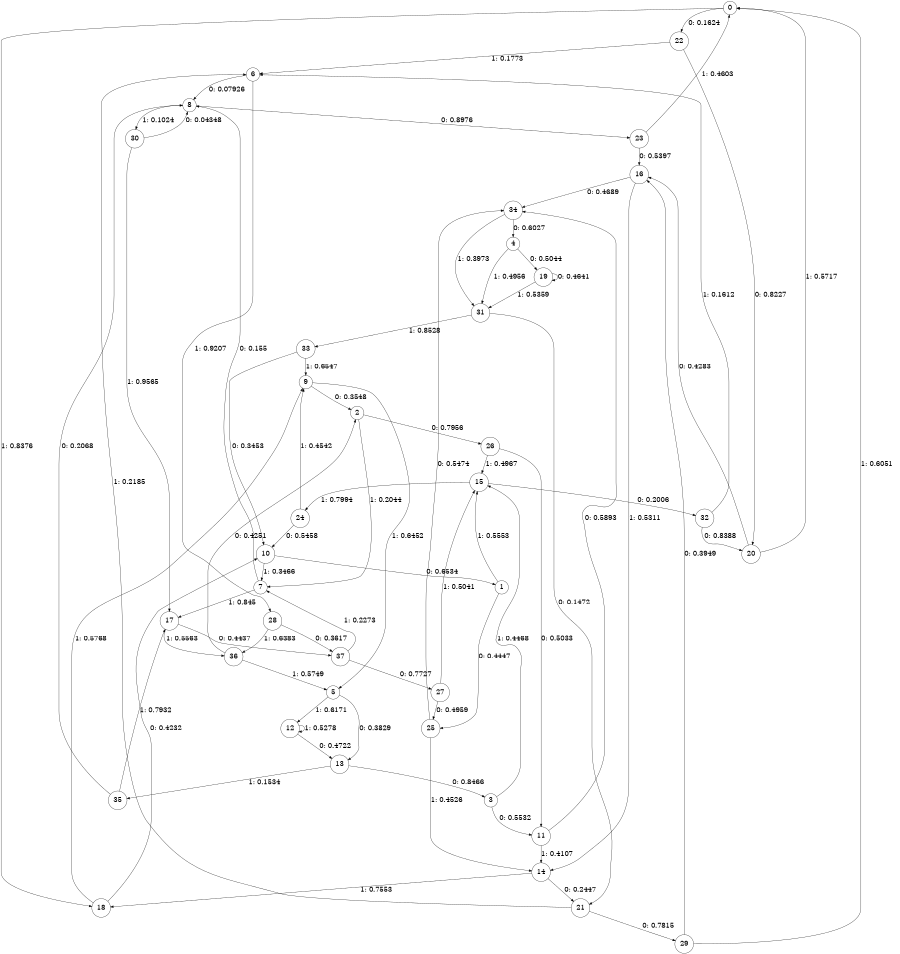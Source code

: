 digraph "ch30concat_phase3_L6" {
size = "6,8.5";
ratio = "fill";
node [shape = circle];
node [fontsize = 24];
edge [fontsize = 24];
0 -> 22 [label = "0: 0.1624   "];
0 -> 18 [label = "1: 0.8376   "];
1 -> 25 [label = "0: 0.4447   "];
1 -> 15 [label = "1: 0.5553   "];
2 -> 26 [label = "0: 0.7956   "];
2 -> 7 [label = "1: 0.2044   "];
3 -> 11 [label = "0: 0.5532   "];
3 -> 15 [label = "1: 0.4468   "];
4 -> 19 [label = "0: 0.5044   "];
4 -> 31 [label = "1: 0.4956   "];
5 -> 13 [label = "0: 0.3829   "];
5 -> 12 [label = "1: 0.6171   "];
6 -> 8 [label = "0: 0.07926  "];
6 -> 28 [label = "1: 0.9207   "];
7 -> 8 [label = "0: 0.155    "];
7 -> 17 [label = "1: 0.845    "];
8 -> 23 [label = "0: 0.8976   "];
8 -> 30 [label = "1: 0.1024   "];
9 -> 2 [label = "0: 0.3548   "];
9 -> 5 [label = "1: 0.6452   "];
10 -> 1 [label = "0: 0.6534   "];
10 -> 7 [label = "1: 0.3466   "];
11 -> 34 [label = "0: 0.5893   "];
11 -> 14 [label = "1: 0.4107   "];
12 -> 13 [label = "0: 0.4722   "];
12 -> 12 [label = "1: 0.5278   "];
13 -> 3 [label = "0: 0.8466   "];
13 -> 35 [label = "1: 0.1534   "];
14 -> 21 [label = "0: 0.2447   "];
14 -> 18 [label = "1: 0.7553   "];
15 -> 32 [label = "0: 0.2006   "];
15 -> 24 [label = "1: 0.7994   "];
16 -> 34 [label = "0: 0.4689   "];
16 -> 14 [label = "1: 0.5311   "];
17 -> 37 [label = "0: 0.4437   "];
17 -> 36 [label = "1: 0.5563   "];
18 -> 10 [label = "0: 0.4232   "];
18 -> 9 [label = "1: 0.5768   "];
19 -> 19 [label = "0: 0.4641   "];
19 -> 31 [label = "1: 0.5359   "];
20 -> 16 [label = "0: 0.4283   "];
20 -> 0 [label = "1: 0.5717   "];
21 -> 29 [label = "0: 0.7815   "];
21 -> 6 [label = "1: 0.2185   "];
22 -> 20 [label = "0: 0.8227   "];
22 -> 6 [label = "1: 0.1773   "];
23 -> 16 [label = "0: 0.5397   "];
23 -> 0 [label = "1: 0.4603   "];
24 -> 10 [label = "0: 0.5458   "];
24 -> 9 [label = "1: 0.4542   "];
25 -> 34 [label = "0: 0.5474   "];
25 -> 14 [label = "1: 0.4526   "];
26 -> 11 [label = "0: 0.5033   "];
26 -> 15 [label = "1: 0.4967   "];
27 -> 25 [label = "0: 0.4959   "];
27 -> 15 [label = "1: 0.5041   "];
28 -> 37 [label = "0: 0.3617   "];
28 -> 36 [label = "1: 0.6383   "];
29 -> 16 [label = "0: 0.3949   "];
29 -> 0 [label = "1: 0.6051   "];
30 -> 8 [label = "0: 0.04348  "];
30 -> 17 [label = "1: 0.9565   "];
31 -> 21 [label = "0: 0.1472   "];
31 -> 33 [label = "1: 0.8528   "];
32 -> 20 [label = "0: 0.8388   "];
32 -> 6 [label = "1: 0.1612   "];
33 -> 10 [label = "0: 0.3453   "];
33 -> 9 [label = "1: 0.6547   "];
34 -> 4 [label = "0: 0.6027   "];
34 -> 31 [label = "1: 0.3973   "];
35 -> 8 [label = "0: 0.2068   "];
35 -> 17 [label = "1: 0.7932   "];
36 -> 2 [label = "0: 0.4251   "];
36 -> 5 [label = "1: 0.5749   "];
37 -> 27 [label = "0: 0.7727   "];
37 -> 7 [label = "1: 0.2273   "];
}